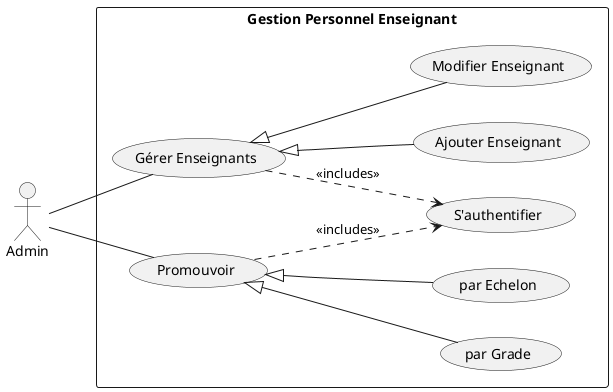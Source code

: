 @startuml UseCase1
left to right direction

actor :Admin: as ad

rectangle "Gestion Personnel Enseignant" {
    (S'authentifier) as uc0

    (Gérer Enseignants) as uc1

    (Ajouter Enseignant) as uc2
    (Modifier Enseignant) as uc4

    (Promouvoir) as uc5

    (par Grade) as uc6
    (par Echelon) as uc7
}

' INCLUDE
uc1 ..> uc0 : <<includes>>
uc5 ..> uc0 : <<includes>>

' EXTENSIONS
uc1 <|-- uc2
uc1 <|-- uc4

uc5 <|-- uc6
uc5 <|-- uc7

' ASSOCIATIONS
ad -- uc1
ad -- uc5

@enduml